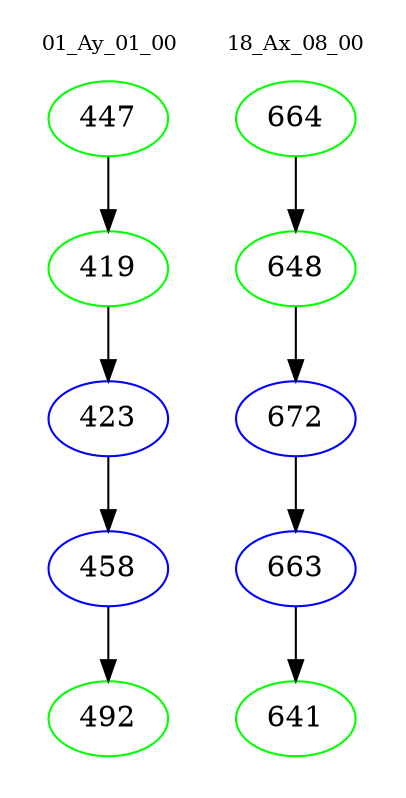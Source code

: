 digraph{
subgraph cluster_0 {
color = white
label = "01_Ay_01_00";
fontsize=10;
T0_447 [label="447", color="green"]
T0_447 -> T0_419 [color="black"]
T0_419 [label="419", color="green"]
T0_419 -> T0_423 [color="black"]
T0_423 [label="423", color="blue"]
T0_423 -> T0_458 [color="black"]
T0_458 [label="458", color="blue"]
T0_458 -> T0_492 [color="black"]
T0_492 [label="492", color="green"]
}
subgraph cluster_1 {
color = white
label = "18_Ax_08_00";
fontsize=10;
T1_664 [label="664", color="green"]
T1_664 -> T1_648 [color="black"]
T1_648 [label="648", color="green"]
T1_648 -> T1_672 [color="black"]
T1_672 [label="672", color="blue"]
T1_672 -> T1_663 [color="black"]
T1_663 [label="663", color="blue"]
T1_663 -> T1_641 [color="black"]
T1_641 [label="641", color="green"]
}
}

